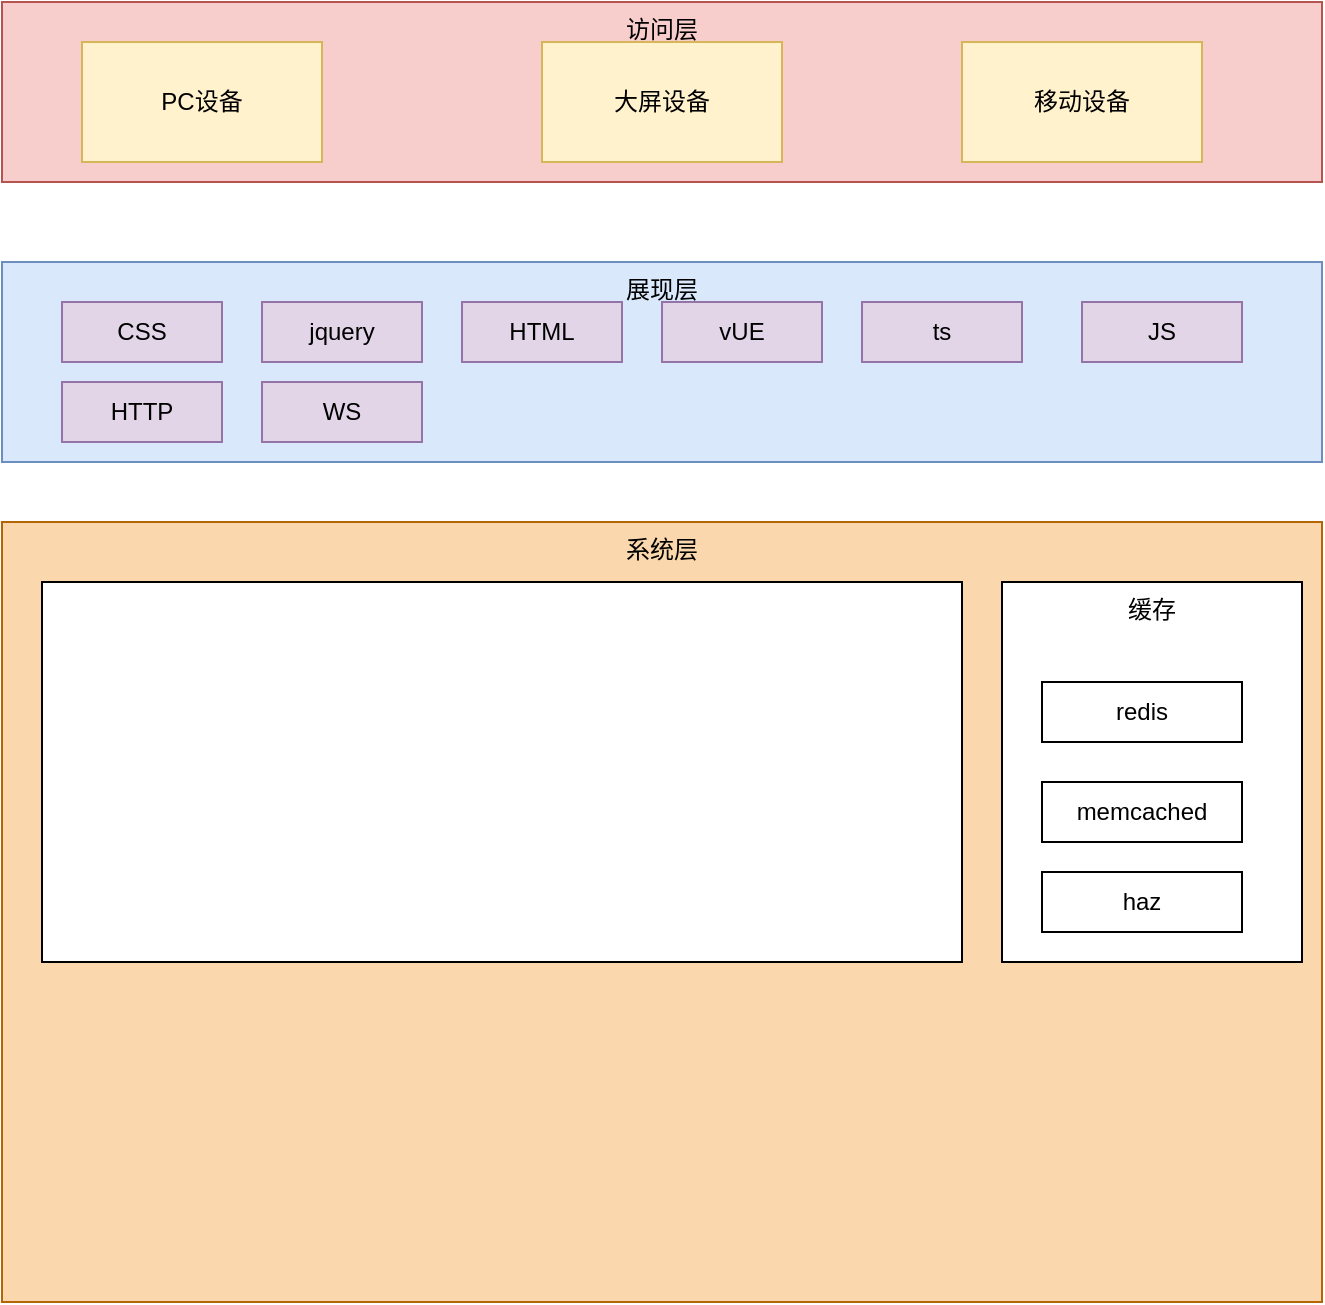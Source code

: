 <mxfile version="14.5.10" type="github">
  <diagram id="MQhZJjkZrY4oPZB1BTH6" name="第 1 页">
    <mxGraphModel dx="1422" dy="762" grid="1" gridSize="10" guides="1" tooltips="1" connect="1" arrows="1" fold="1" page="1" pageScale="1" pageWidth="827" pageHeight="1169" math="0" shadow="0">
      <root>
        <mxCell id="0" />
        <mxCell id="1" parent="0" />
        <mxCell id="aR_i40FDtTKbv0qqF_Ef-1" value="访问层" style="rounded=0;whiteSpace=wrap;html=1;fillColor=#f8cecc;strokeColor=#b85450;verticalAlign=top;" vertex="1" parent="1">
          <mxGeometry x="110" y="120" width="660" height="90" as="geometry" />
        </mxCell>
        <mxCell id="aR_i40FDtTKbv0qqF_Ef-2" value="PC设备" style="rounded=0;whiteSpace=wrap;html=1;fillColor=#fff2cc;strokeColor=#d6b656;" vertex="1" parent="1">
          <mxGeometry x="150" y="140" width="120" height="60" as="geometry" />
        </mxCell>
        <mxCell id="aR_i40FDtTKbv0qqF_Ef-3" value="大屏设备" style="rounded=0;whiteSpace=wrap;html=1;fillColor=#fff2cc;strokeColor=#d6b656;" vertex="1" parent="1">
          <mxGeometry x="380" y="140" width="120" height="60" as="geometry" />
        </mxCell>
        <mxCell id="aR_i40FDtTKbv0qqF_Ef-4" value="移动设备" style="rounded=0;whiteSpace=wrap;html=1;fillColor=#fff2cc;strokeColor=#d6b656;" vertex="1" parent="1">
          <mxGeometry x="590" y="140" width="120" height="60" as="geometry" />
        </mxCell>
        <mxCell id="aR_i40FDtTKbv0qqF_Ef-5" value="展现层" style="rounded=0;whiteSpace=wrap;html=1;fillColor=#dae8fc;strokeColor=#6c8ebf;verticalAlign=top;" vertex="1" parent="1">
          <mxGeometry x="110" y="250" width="660" height="100" as="geometry" />
        </mxCell>
        <mxCell id="aR_i40FDtTKbv0qqF_Ef-6" value="CSS" style="rounded=0;whiteSpace=wrap;html=1;fillColor=#e1d5e7;strokeColor=#9673a6;" vertex="1" parent="1">
          <mxGeometry x="140" y="270" width="80" height="30" as="geometry" />
        </mxCell>
        <mxCell id="aR_i40FDtTKbv0qqF_Ef-7" value="jquery" style="rounded=0;whiteSpace=wrap;html=1;fillColor=#e1d5e7;strokeColor=#9673a6;" vertex="1" parent="1">
          <mxGeometry x="240" y="270" width="80" height="30" as="geometry" />
        </mxCell>
        <mxCell id="aR_i40FDtTKbv0qqF_Ef-8" value="HTML" style="rounded=0;whiteSpace=wrap;html=1;fillColor=#e1d5e7;strokeColor=#9673a6;" vertex="1" parent="1">
          <mxGeometry x="340" y="270" width="80" height="30" as="geometry" />
        </mxCell>
        <mxCell id="aR_i40FDtTKbv0qqF_Ef-9" value="vUE" style="rounded=0;whiteSpace=wrap;html=1;fillColor=#e1d5e7;strokeColor=#9673a6;" vertex="1" parent="1">
          <mxGeometry x="440" y="270" width="80" height="30" as="geometry" />
        </mxCell>
        <mxCell id="aR_i40FDtTKbv0qqF_Ef-10" value="ts" style="rounded=0;whiteSpace=wrap;html=1;fillColor=#e1d5e7;strokeColor=#9673a6;" vertex="1" parent="1">
          <mxGeometry x="540" y="270" width="80" height="30" as="geometry" />
        </mxCell>
        <mxCell id="aR_i40FDtTKbv0qqF_Ef-11" value="JS" style="rounded=0;whiteSpace=wrap;html=1;fillColor=#e1d5e7;strokeColor=#9673a6;" vertex="1" parent="1">
          <mxGeometry x="650" y="270" width="80" height="30" as="geometry" />
        </mxCell>
        <mxCell id="aR_i40FDtTKbv0qqF_Ef-12" value="HTTP" style="rounded=0;whiteSpace=wrap;html=1;fillColor=#e1d5e7;strokeColor=#9673a6;" vertex="1" parent="1">
          <mxGeometry x="140" y="310" width="80" height="30" as="geometry" />
        </mxCell>
        <mxCell id="aR_i40FDtTKbv0qqF_Ef-13" value="WS" style="rounded=0;whiteSpace=wrap;html=1;fillColor=#e1d5e7;strokeColor=#9673a6;" vertex="1" parent="1">
          <mxGeometry x="240" y="310" width="80" height="30" as="geometry" />
        </mxCell>
        <mxCell id="aR_i40FDtTKbv0qqF_Ef-14" value="系统层" style="rounded=0;whiteSpace=wrap;html=1;fillColor=#fad7ac;strokeColor=#b46504;verticalAlign=top;" vertex="1" parent="1">
          <mxGeometry x="110" y="380" width="660" height="390" as="geometry" />
        </mxCell>
        <mxCell id="aR_i40FDtTKbv0qqF_Ef-15" value="" style="rounded=0;whiteSpace=wrap;html=1;" vertex="1" parent="1">
          <mxGeometry x="130" y="410" width="460" height="190" as="geometry" />
        </mxCell>
        <mxCell id="aR_i40FDtTKbv0qqF_Ef-16" value="缓存" style="rounded=0;whiteSpace=wrap;html=1;verticalAlign=top;" vertex="1" parent="1">
          <mxGeometry x="610" y="410" width="150" height="190" as="geometry" />
        </mxCell>
        <mxCell id="aR_i40FDtTKbv0qqF_Ef-17" value="redis" style="rounded=0;whiteSpace=wrap;html=1;" vertex="1" parent="1">
          <mxGeometry x="630" y="460" width="100" height="30" as="geometry" />
        </mxCell>
        <mxCell id="aR_i40FDtTKbv0qqF_Ef-18" value="memcached" style="rounded=0;whiteSpace=wrap;html=1;" vertex="1" parent="1">
          <mxGeometry x="630" y="510" width="100" height="30" as="geometry" />
        </mxCell>
        <mxCell id="aR_i40FDtTKbv0qqF_Ef-19" value="haz" style="rounded=0;whiteSpace=wrap;html=1;" vertex="1" parent="1">
          <mxGeometry x="630" y="555" width="100" height="30" as="geometry" />
        </mxCell>
      </root>
    </mxGraphModel>
  </diagram>
</mxfile>
